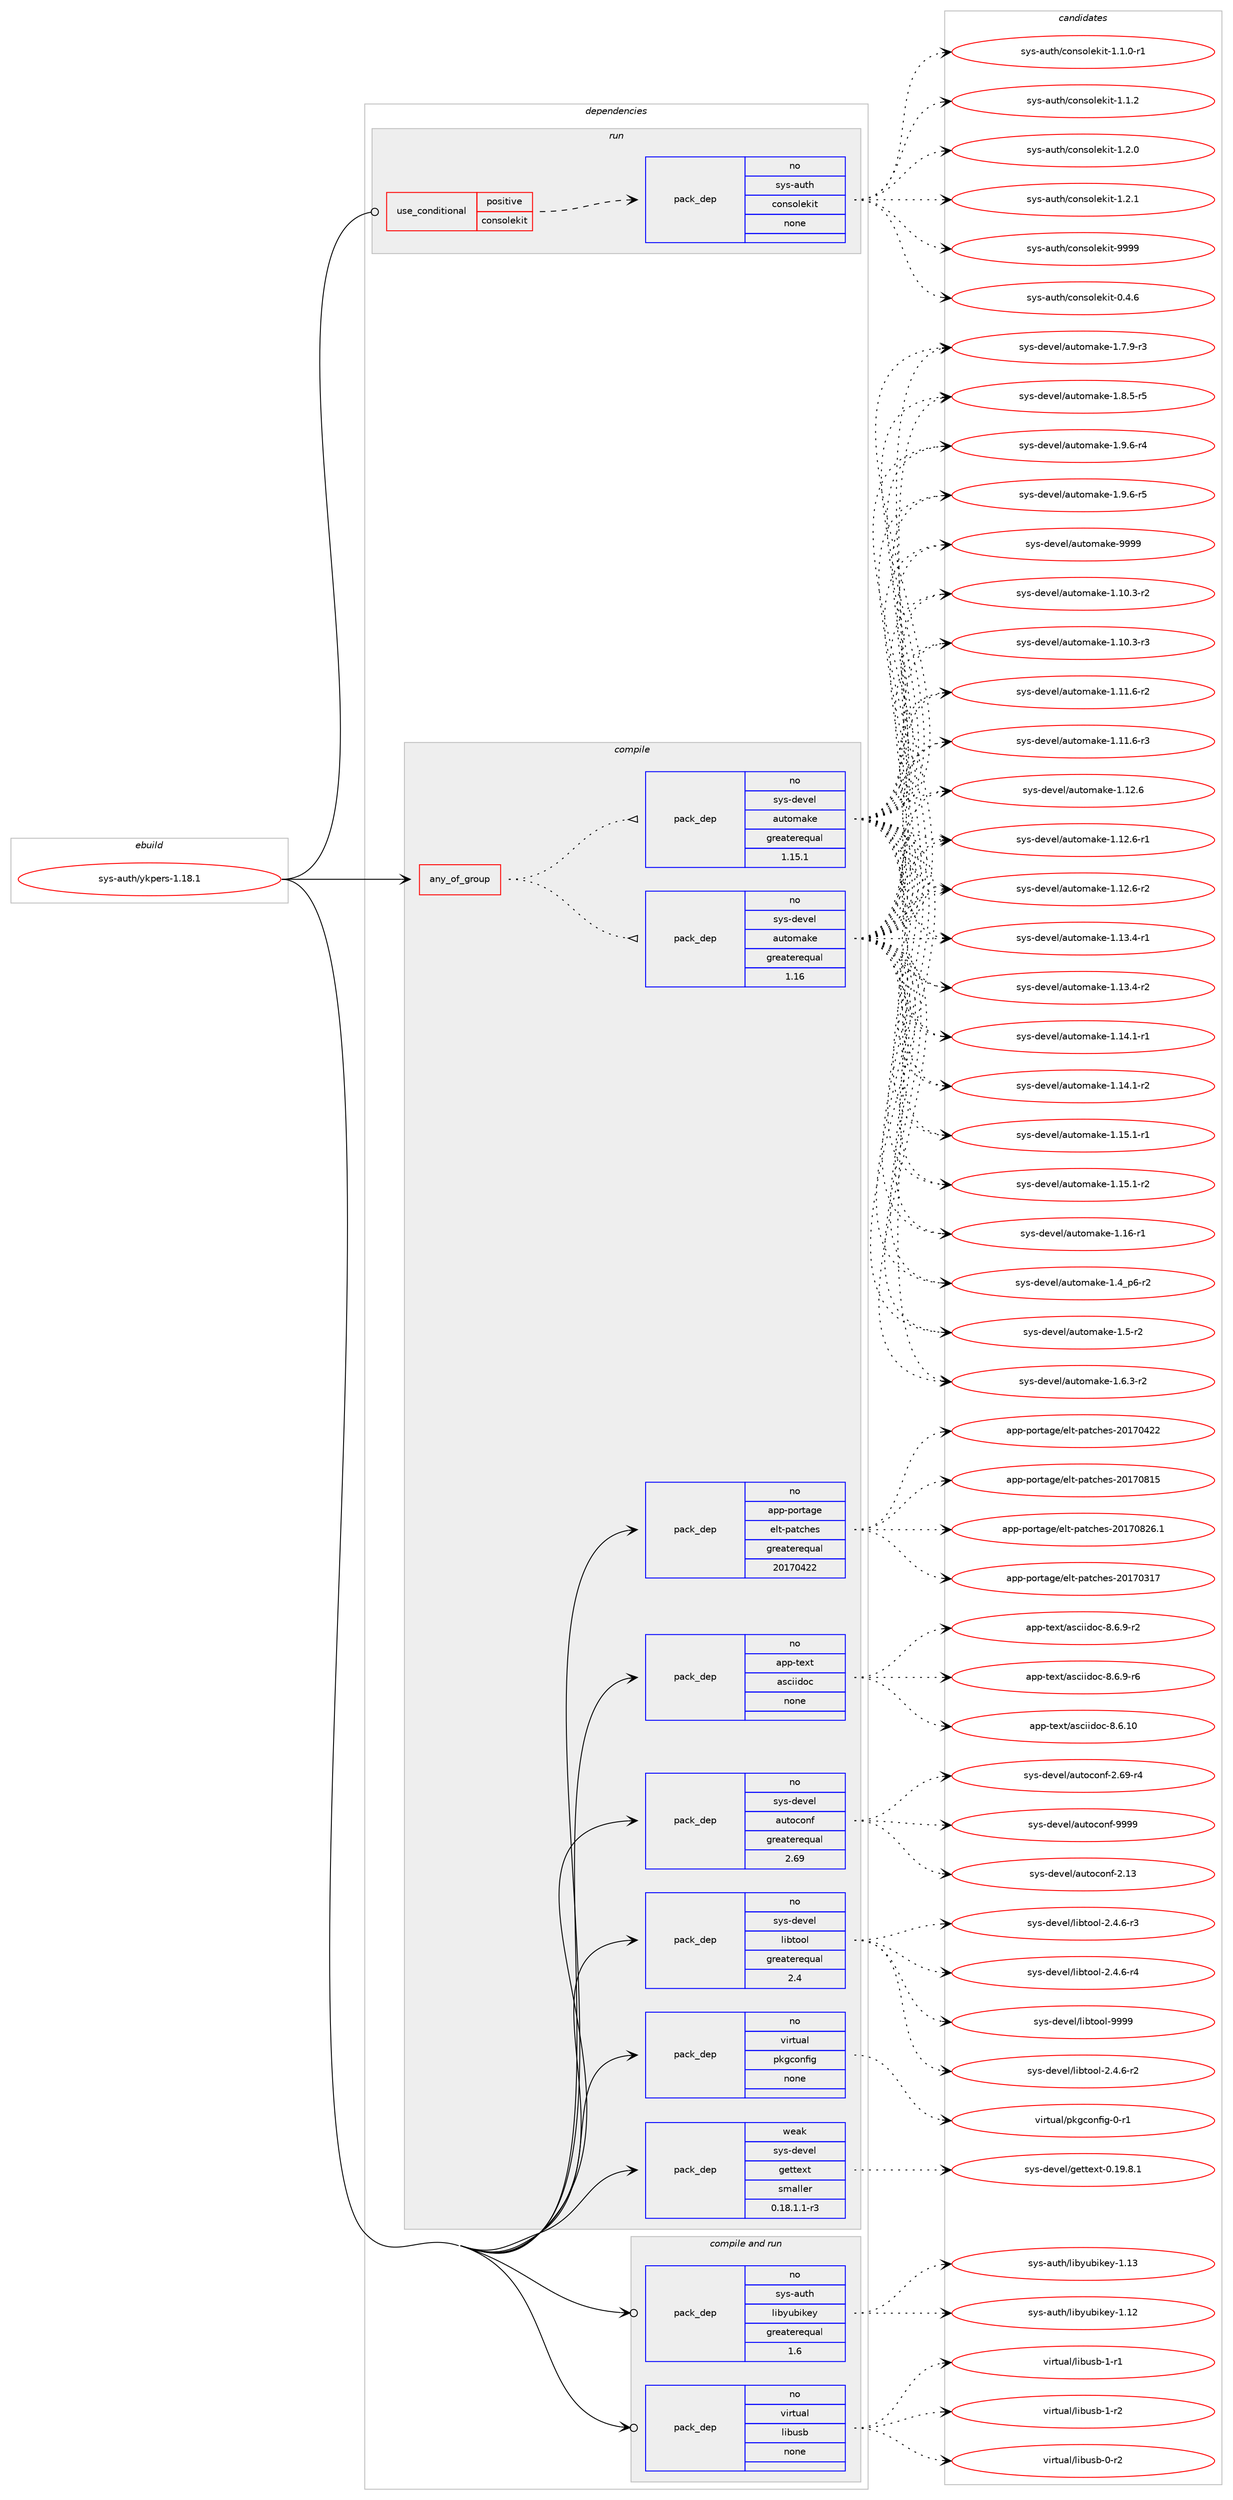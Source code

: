 digraph prolog {

# *************
# Graph options
# *************

newrank=true;
concentrate=true;
compound=true;
graph [rankdir=LR,fontname=Helvetica,fontsize=10,ranksep=1.5];#, ranksep=2.5, nodesep=0.2];
edge  [arrowhead=vee];
node  [fontname=Helvetica,fontsize=10];

# **********
# The ebuild
# **********

subgraph cluster_leftcol {
color=gray;
rank=same;
label=<<i>ebuild</i>>;
id [label="sys-auth/ykpers-1.18.1", color=red, width=4, href="../sys-auth/ykpers-1.18.1.svg"];
}

# ****************
# The dependencies
# ****************

subgraph cluster_midcol {
color=gray;
label=<<i>dependencies</i>>;
subgraph cluster_compile {
fillcolor="#eeeeee";
style=filled;
label=<<i>compile</i>>;
subgraph any42 {
dependency6598 [label=<<TABLE BORDER="0" CELLBORDER="1" CELLSPACING="0" CELLPADDING="4"><TR><TD CELLPADDING="10">any_of_group</TD></TR></TABLE>>, shape=none, color=red];subgraph pack5901 {
dependency6599 [label=<<TABLE BORDER="0" CELLBORDER="1" CELLSPACING="0" CELLPADDING="4" WIDTH="220"><TR><TD ROWSPAN="6" CELLPADDING="30">pack_dep</TD></TR><TR><TD WIDTH="110">no</TD></TR><TR><TD>sys-devel</TD></TR><TR><TD>automake</TD></TR><TR><TD>greaterequal</TD></TR><TR><TD>1.16</TD></TR></TABLE>>, shape=none, color=blue];
}
dependency6598:e -> dependency6599:w [weight=20,style="dotted",arrowhead="oinv"];
subgraph pack5902 {
dependency6600 [label=<<TABLE BORDER="0" CELLBORDER="1" CELLSPACING="0" CELLPADDING="4" WIDTH="220"><TR><TD ROWSPAN="6" CELLPADDING="30">pack_dep</TD></TR><TR><TD WIDTH="110">no</TD></TR><TR><TD>sys-devel</TD></TR><TR><TD>automake</TD></TR><TR><TD>greaterequal</TD></TR><TR><TD>1.15.1</TD></TR></TABLE>>, shape=none, color=blue];
}
dependency6598:e -> dependency6600:w [weight=20,style="dotted",arrowhead="oinv"];
}
id:e -> dependency6598:w [weight=20,style="solid",arrowhead="vee"];
subgraph pack5903 {
dependency6601 [label=<<TABLE BORDER="0" CELLBORDER="1" CELLSPACING="0" CELLPADDING="4" WIDTH="220"><TR><TD ROWSPAN="6" CELLPADDING="30">pack_dep</TD></TR><TR><TD WIDTH="110">no</TD></TR><TR><TD>app-portage</TD></TR><TR><TD>elt-patches</TD></TR><TR><TD>greaterequal</TD></TR><TR><TD>20170422</TD></TR></TABLE>>, shape=none, color=blue];
}
id:e -> dependency6601:w [weight=20,style="solid",arrowhead="vee"];
subgraph pack5904 {
dependency6602 [label=<<TABLE BORDER="0" CELLBORDER="1" CELLSPACING="0" CELLPADDING="4" WIDTH="220"><TR><TD ROWSPAN="6" CELLPADDING="30">pack_dep</TD></TR><TR><TD WIDTH="110">no</TD></TR><TR><TD>app-text</TD></TR><TR><TD>asciidoc</TD></TR><TR><TD>none</TD></TR><TR><TD></TD></TR></TABLE>>, shape=none, color=blue];
}
id:e -> dependency6602:w [weight=20,style="solid",arrowhead="vee"];
subgraph pack5905 {
dependency6603 [label=<<TABLE BORDER="0" CELLBORDER="1" CELLSPACING="0" CELLPADDING="4" WIDTH="220"><TR><TD ROWSPAN="6" CELLPADDING="30">pack_dep</TD></TR><TR><TD WIDTH="110">no</TD></TR><TR><TD>sys-devel</TD></TR><TR><TD>autoconf</TD></TR><TR><TD>greaterequal</TD></TR><TR><TD>2.69</TD></TR></TABLE>>, shape=none, color=blue];
}
id:e -> dependency6603:w [weight=20,style="solid",arrowhead="vee"];
subgraph pack5906 {
dependency6604 [label=<<TABLE BORDER="0" CELLBORDER="1" CELLSPACING="0" CELLPADDING="4" WIDTH="220"><TR><TD ROWSPAN="6" CELLPADDING="30">pack_dep</TD></TR><TR><TD WIDTH="110">no</TD></TR><TR><TD>sys-devel</TD></TR><TR><TD>libtool</TD></TR><TR><TD>greaterequal</TD></TR><TR><TD>2.4</TD></TR></TABLE>>, shape=none, color=blue];
}
id:e -> dependency6604:w [weight=20,style="solid",arrowhead="vee"];
subgraph pack5907 {
dependency6605 [label=<<TABLE BORDER="0" CELLBORDER="1" CELLSPACING="0" CELLPADDING="4" WIDTH="220"><TR><TD ROWSPAN="6" CELLPADDING="30">pack_dep</TD></TR><TR><TD WIDTH="110">no</TD></TR><TR><TD>virtual</TD></TR><TR><TD>pkgconfig</TD></TR><TR><TD>none</TD></TR><TR><TD></TD></TR></TABLE>>, shape=none, color=blue];
}
id:e -> dependency6605:w [weight=20,style="solid",arrowhead="vee"];
subgraph pack5908 {
dependency6606 [label=<<TABLE BORDER="0" CELLBORDER="1" CELLSPACING="0" CELLPADDING="4" WIDTH="220"><TR><TD ROWSPAN="6" CELLPADDING="30">pack_dep</TD></TR><TR><TD WIDTH="110">weak</TD></TR><TR><TD>sys-devel</TD></TR><TR><TD>gettext</TD></TR><TR><TD>smaller</TD></TR><TR><TD>0.18.1.1-r3</TD></TR></TABLE>>, shape=none, color=blue];
}
id:e -> dependency6606:w [weight=20,style="solid",arrowhead="vee"];
}
subgraph cluster_compileandrun {
fillcolor="#eeeeee";
style=filled;
label=<<i>compile and run</i>>;
subgraph pack5909 {
dependency6607 [label=<<TABLE BORDER="0" CELLBORDER="1" CELLSPACING="0" CELLPADDING="4" WIDTH="220"><TR><TD ROWSPAN="6" CELLPADDING="30">pack_dep</TD></TR><TR><TD WIDTH="110">no</TD></TR><TR><TD>sys-auth</TD></TR><TR><TD>libyubikey</TD></TR><TR><TD>greaterequal</TD></TR><TR><TD>1.6</TD></TR></TABLE>>, shape=none, color=blue];
}
id:e -> dependency6607:w [weight=20,style="solid",arrowhead="odotvee"];
subgraph pack5910 {
dependency6608 [label=<<TABLE BORDER="0" CELLBORDER="1" CELLSPACING="0" CELLPADDING="4" WIDTH="220"><TR><TD ROWSPAN="6" CELLPADDING="30">pack_dep</TD></TR><TR><TD WIDTH="110">no</TD></TR><TR><TD>virtual</TD></TR><TR><TD>libusb</TD></TR><TR><TD>none</TD></TR><TR><TD></TD></TR></TABLE>>, shape=none, color=blue];
}
id:e -> dependency6608:w [weight=20,style="solid",arrowhead="odotvee"];
}
subgraph cluster_run {
fillcolor="#eeeeee";
style=filled;
label=<<i>run</i>>;
subgraph cond656 {
dependency6609 [label=<<TABLE BORDER="0" CELLBORDER="1" CELLSPACING="0" CELLPADDING="4"><TR><TD ROWSPAN="3" CELLPADDING="10">use_conditional</TD></TR><TR><TD>positive</TD></TR><TR><TD>consolekit</TD></TR></TABLE>>, shape=none, color=red];
subgraph pack5911 {
dependency6610 [label=<<TABLE BORDER="0" CELLBORDER="1" CELLSPACING="0" CELLPADDING="4" WIDTH="220"><TR><TD ROWSPAN="6" CELLPADDING="30">pack_dep</TD></TR><TR><TD WIDTH="110">no</TD></TR><TR><TD>sys-auth</TD></TR><TR><TD>consolekit</TD></TR><TR><TD>none</TD></TR><TR><TD></TD></TR></TABLE>>, shape=none, color=blue];
}
dependency6609:e -> dependency6610:w [weight=20,style="dashed",arrowhead="vee"];
}
id:e -> dependency6609:w [weight=20,style="solid",arrowhead="odot"];
}
}

# **************
# The candidates
# **************

subgraph cluster_choices {
rank=same;
color=gray;
label=<<i>candidates</i>>;

subgraph choice5901 {
color=black;
nodesep=1;
choice11512111545100101118101108479711711611110997107101454946494846514511450 [label="sys-devel/automake-1.10.3-r2", color=red, width=4,href="../sys-devel/automake-1.10.3-r2.svg"];
choice11512111545100101118101108479711711611110997107101454946494846514511451 [label="sys-devel/automake-1.10.3-r3", color=red, width=4,href="../sys-devel/automake-1.10.3-r3.svg"];
choice11512111545100101118101108479711711611110997107101454946494946544511450 [label="sys-devel/automake-1.11.6-r2", color=red, width=4,href="../sys-devel/automake-1.11.6-r2.svg"];
choice11512111545100101118101108479711711611110997107101454946494946544511451 [label="sys-devel/automake-1.11.6-r3", color=red, width=4,href="../sys-devel/automake-1.11.6-r3.svg"];
choice1151211154510010111810110847971171161111099710710145494649504654 [label="sys-devel/automake-1.12.6", color=red, width=4,href="../sys-devel/automake-1.12.6.svg"];
choice11512111545100101118101108479711711611110997107101454946495046544511449 [label="sys-devel/automake-1.12.6-r1", color=red, width=4,href="../sys-devel/automake-1.12.6-r1.svg"];
choice11512111545100101118101108479711711611110997107101454946495046544511450 [label="sys-devel/automake-1.12.6-r2", color=red, width=4,href="../sys-devel/automake-1.12.6-r2.svg"];
choice11512111545100101118101108479711711611110997107101454946495146524511449 [label="sys-devel/automake-1.13.4-r1", color=red, width=4,href="../sys-devel/automake-1.13.4-r1.svg"];
choice11512111545100101118101108479711711611110997107101454946495146524511450 [label="sys-devel/automake-1.13.4-r2", color=red, width=4,href="../sys-devel/automake-1.13.4-r2.svg"];
choice11512111545100101118101108479711711611110997107101454946495246494511449 [label="sys-devel/automake-1.14.1-r1", color=red, width=4,href="../sys-devel/automake-1.14.1-r1.svg"];
choice11512111545100101118101108479711711611110997107101454946495246494511450 [label="sys-devel/automake-1.14.1-r2", color=red, width=4,href="../sys-devel/automake-1.14.1-r2.svg"];
choice11512111545100101118101108479711711611110997107101454946495346494511449 [label="sys-devel/automake-1.15.1-r1", color=red, width=4,href="../sys-devel/automake-1.15.1-r1.svg"];
choice11512111545100101118101108479711711611110997107101454946495346494511450 [label="sys-devel/automake-1.15.1-r2", color=red, width=4,href="../sys-devel/automake-1.15.1-r2.svg"];
choice1151211154510010111810110847971171161111099710710145494649544511449 [label="sys-devel/automake-1.16-r1", color=red, width=4,href="../sys-devel/automake-1.16-r1.svg"];
choice115121115451001011181011084797117116111109971071014549465295112544511450 [label="sys-devel/automake-1.4_p6-r2", color=red, width=4,href="../sys-devel/automake-1.4_p6-r2.svg"];
choice11512111545100101118101108479711711611110997107101454946534511450 [label="sys-devel/automake-1.5-r2", color=red, width=4,href="../sys-devel/automake-1.5-r2.svg"];
choice115121115451001011181011084797117116111109971071014549465446514511450 [label="sys-devel/automake-1.6.3-r2", color=red, width=4,href="../sys-devel/automake-1.6.3-r2.svg"];
choice115121115451001011181011084797117116111109971071014549465546574511451 [label="sys-devel/automake-1.7.9-r3", color=red, width=4,href="../sys-devel/automake-1.7.9-r3.svg"];
choice115121115451001011181011084797117116111109971071014549465646534511453 [label="sys-devel/automake-1.8.5-r5", color=red, width=4,href="../sys-devel/automake-1.8.5-r5.svg"];
choice115121115451001011181011084797117116111109971071014549465746544511452 [label="sys-devel/automake-1.9.6-r4", color=red, width=4,href="../sys-devel/automake-1.9.6-r4.svg"];
choice115121115451001011181011084797117116111109971071014549465746544511453 [label="sys-devel/automake-1.9.6-r5", color=red, width=4,href="../sys-devel/automake-1.9.6-r5.svg"];
choice115121115451001011181011084797117116111109971071014557575757 [label="sys-devel/automake-9999", color=red, width=4,href="../sys-devel/automake-9999.svg"];
dependency6599:e -> choice11512111545100101118101108479711711611110997107101454946494846514511450:w [style=dotted,weight="100"];
dependency6599:e -> choice11512111545100101118101108479711711611110997107101454946494846514511451:w [style=dotted,weight="100"];
dependency6599:e -> choice11512111545100101118101108479711711611110997107101454946494946544511450:w [style=dotted,weight="100"];
dependency6599:e -> choice11512111545100101118101108479711711611110997107101454946494946544511451:w [style=dotted,weight="100"];
dependency6599:e -> choice1151211154510010111810110847971171161111099710710145494649504654:w [style=dotted,weight="100"];
dependency6599:e -> choice11512111545100101118101108479711711611110997107101454946495046544511449:w [style=dotted,weight="100"];
dependency6599:e -> choice11512111545100101118101108479711711611110997107101454946495046544511450:w [style=dotted,weight="100"];
dependency6599:e -> choice11512111545100101118101108479711711611110997107101454946495146524511449:w [style=dotted,weight="100"];
dependency6599:e -> choice11512111545100101118101108479711711611110997107101454946495146524511450:w [style=dotted,weight="100"];
dependency6599:e -> choice11512111545100101118101108479711711611110997107101454946495246494511449:w [style=dotted,weight="100"];
dependency6599:e -> choice11512111545100101118101108479711711611110997107101454946495246494511450:w [style=dotted,weight="100"];
dependency6599:e -> choice11512111545100101118101108479711711611110997107101454946495346494511449:w [style=dotted,weight="100"];
dependency6599:e -> choice11512111545100101118101108479711711611110997107101454946495346494511450:w [style=dotted,weight="100"];
dependency6599:e -> choice1151211154510010111810110847971171161111099710710145494649544511449:w [style=dotted,weight="100"];
dependency6599:e -> choice115121115451001011181011084797117116111109971071014549465295112544511450:w [style=dotted,weight="100"];
dependency6599:e -> choice11512111545100101118101108479711711611110997107101454946534511450:w [style=dotted,weight="100"];
dependency6599:e -> choice115121115451001011181011084797117116111109971071014549465446514511450:w [style=dotted,weight="100"];
dependency6599:e -> choice115121115451001011181011084797117116111109971071014549465546574511451:w [style=dotted,weight="100"];
dependency6599:e -> choice115121115451001011181011084797117116111109971071014549465646534511453:w [style=dotted,weight="100"];
dependency6599:e -> choice115121115451001011181011084797117116111109971071014549465746544511452:w [style=dotted,weight="100"];
dependency6599:e -> choice115121115451001011181011084797117116111109971071014549465746544511453:w [style=dotted,weight="100"];
dependency6599:e -> choice115121115451001011181011084797117116111109971071014557575757:w [style=dotted,weight="100"];
}
subgraph choice5902 {
color=black;
nodesep=1;
choice11512111545100101118101108479711711611110997107101454946494846514511450 [label="sys-devel/automake-1.10.3-r2", color=red, width=4,href="../sys-devel/automake-1.10.3-r2.svg"];
choice11512111545100101118101108479711711611110997107101454946494846514511451 [label="sys-devel/automake-1.10.3-r3", color=red, width=4,href="../sys-devel/automake-1.10.3-r3.svg"];
choice11512111545100101118101108479711711611110997107101454946494946544511450 [label="sys-devel/automake-1.11.6-r2", color=red, width=4,href="../sys-devel/automake-1.11.6-r2.svg"];
choice11512111545100101118101108479711711611110997107101454946494946544511451 [label="sys-devel/automake-1.11.6-r3", color=red, width=4,href="../sys-devel/automake-1.11.6-r3.svg"];
choice1151211154510010111810110847971171161111099710710145494649504654 [label="sys-devel/automake-1.12.6", color=red, width=4,href="../sys-devel/automake-1.12.6.svg"];
choice11512111545100101118101108479711711611110997107101454946495046544511449 [label="sys-devel/automake-1.12.6-r1", color=red, width=4,href="../sys-devel/automake-1.12.6-r1.svg"];
choice11512111545100101118101108479711711611110997107101454946495046544511450 [label="sys-devel/automake-1.12.6-r2", color=red, width=4,href="../sys-devel/automake-1.12.6-r2.svg"];
choice11512111545100101118101108479711711611110997107101454946495146524511449 [label="sys-devel/automake-1.13.4-r1", color=red, width=4,href="../sys-devel/automake-1.13.4-r1.svg"];
choice11512111545100101118101108479711711611110997107101454946495146524511450 [label="sys-devel/automake-1.13.4-r2", color=red, width=4,href="../sys-devel/automake-1.13.4-r2.svg"];
choice11512111545100101118101108479711711611110997107101454946495246494511449 [label="sys-devel/automake-1.14.1-r1", color=red, width=4,href="../sys-devel/automake-1.14.1-r1.svg"];
choice11512111545100101118101108479711711611110997107101454946495246494511450 [label="sys-devel/automake-1.14.1-r2", color=red, width=4,href="../sys-devel/automake-1.14.1-r2.svg"];
choice11512111545100101118101108479711711611110997107101454946495346494511449 [label="sys-devel/automake-1.15.1-r1", color=red, width=4,href="../sys-devel/automake-1.15.1-r1.svg"];
choice11512111545100101118101108479711711611110997107101454946495346494511450 [label="sys-devel/automake-1.15.1-r2", color=red, width=4,href="../sys-devel/automake-1.15.1-r2.svg"];
choice1151211154510010111810110847971171161111099710710145494649544511449 [label="sys-devel/automake-1.16-r1", color=red, width=4,href="../sys-devel/automake-1.16-r1.svg"];
choice115121115451001011181011084797117116111109971071014549465295112544511450 [label="sys-devel/automake-1.4_p6-r2", color=red, width=4,href="../sys-devel/automake-1.4_p6-r2.svg"];
choice11512111545100101118101108479711711611110997107101454946534511450 [label="sys-devel/automake-1.5-r2", color=red, width=4,href="../sys-devel/automake-1.5-r2.svg"];
choice115121115451001011181011084797117116111109971071014549465446514511450 [label="sys-devel/automake-1.6.3-r2", color=red, width=4,href="../sys-devel/automake-1.6.3-r2.svg"];
choice115121115451001011181011084797117116111109971071014549465546574511451 [label="sys-devel/automake-1.7.9-r3", color=red, width=4,href="../sys-devel/automake-1.7.9-r3.svg"];
choice115121115451001011181011084797117116111109971071014549465646534511453 [label="sys-devel/automake-1.8.5-r5", color=red, width=4,href="../sys-devel/automake-1.8.5-r5.svg"];
choice115121115451001011181011084797117116111109971071014549465746544511452 [label="sys-devel/automake-1.9.6-r4", color=red, width=4,href="../sys-devel/automake-1.9.6-r4.svg"];
choice115121115451001011181011084797117116111109971071014549465746544511453 [label="sys-devel/automake-1.9.6-r5", color=red, width=4,href="../sys-devel/automake-1.9.6-r5.svg"];
choice115121115451001011181011084797117116111109971071014557575757 [label="sys-devel/automake-9999", color=red, width=4,href="../sys-devel/automake-9999.svg"];
dependency6600:e -> choice11512111545100101118101108479711711611110997107101454946494846514511450:w [style=dotted,weight="100"];
dependency6600:e -> choice11512111545100101118101108479711711611110997107101454946494846514511451:w [style=dotted,weight="100"];
dependency6600:e -> choice11512111545100101118101108479711711611110997107101454946494946544511450:w [style=dotted,weight="100"];
dependency6600:e -> choice11512111545100101118101108479711711611110997107101454946494946544511451:w [style=dotted,weight="100"];
dependency6600:e -> choice1151211154510010111810110847971171161111099710710145494649504654:w [style=dotted,weight="100"];
dependency6600:e -> choice11512111545100101118101108479711711611110997107101454946495046544511449:w [style=dotted,weight="100"];
dependency6600:e -> choice11512111545100101118101108479711711611110997107101454946495046544511450:w [style=dotted,weight="100"];
dependency6600:e -> choice11512111545100101118101108479711711611110997107101454946495146524511449:w [style=dotted,weight="100"];
dependency6600:e -> choice11512111545100101118101108479711711611110997107101454946495146524511450:w [style=dotted,weight="100"];
dependency6600:e -> choice11512111545100101118101108479711711611110997107101454946495246494511449:w [style=dotted,weight="100"];
dependency6600:e -> choice11512111545100101118101108479711711611110997107101454946495246494511450:w [style=dotted,weight="100"];
dependency6600:e -> choice11512111545100101118101108479711711611110997107101454946495346494511449:w [style=dotted,weight="100"];
dependency6600:e -> choice11512111545100101118101108479711711611110997107101454946495346494511450:w [style=dotted,weight="100"];
dependency6600:e -> choice1151211154510010111810110847971171161111099710710145494649544511449:w [style=dotted,weight="100"];
dependency6600:e -> choice115121115451001011181011084797117116111109971071014549465295112544511450:w [style=dotted,weight="100"];
dependency6600:e -> choice11512111545100101118101108479711711611110997107101454946534511450:w [style=dotted,weight="100"];
dependency6600:e -> choice115121115451001011181011084797117116111109971071014549465446514511450:w [style=dotted,weight="100"];
dependency6600:e -> choice115121115451001011181011084797117116111109971071014549465546574511451:w [style=dotted,weight="100"];
dependency6600:e -> choice115121115451001011181011084797117116111109971071014549465646534511453:w [style=dotted,weight="100"];
dependency6600:e -> choice115121115451001011181011084797117116111109971071014549465746544511452:w [style=dotted,weight="100"];
dependency6600:e -> choice115121115451001011181011084797117116111109971071014549465746544511453:w [style=dotted,weight="100"];
dependency6600:e -> choice115121115451001011181011084797117116111109971071014557575757:w [style=dotted,weight="100"];
}
subgraph choice5903 {
color=black;
nodesep=1;
choice97112112451121111141169710310147101108116451129711699104101115455048495548514955 [label="app-portage/elt-patches-20170317", color=red, width=4,href="../app-portage/elt-patches-20170317.svg"];
choice97112112451121111141169710310147101108116451129711699104101115455048495548525050 [label="app-portage/elt-patches-20170422", color=red, width=4,href="../app-portage/elt-patches-20170422.svg"];
choice97112112451121111141169710310147101108116451129711699104101115455048495548564953 [label="app-portage/elt-patches-20170815", color=red, width=4,href="../app-portage/elt-patches-20170815.svg"];
choice971121124511211111411697103101471011081164511297116991041011154550484955485650544649 [label="app-portage/elt-patches-20170826.1", color=red, width=4,href="../app-portage/elt-patches-20170826.1.svg"];
dependency6601:e -> choice97112112451121111141169710310147101108116451129711699104101115455048495548514955:w [style=dotted,weight="100"];
dependency6601:e -> choice97112112451121111141169710310147101108116451129711699104101115455048495548525050:w [style=dotted,weight="100"];
dependency6601:e -> choice97112112451121111141169710310147101108116451129711699104101115455048495548564953:w [style=dotted,weight="100"];
dependency6601:e -> choice971121124511211111411697103101471011081164511297116991041011154550484955485650544649:w [style=dotted,weight="100"];
}
subgraph choice5904 {
color=black;
nodesep=1;
choice97112112451161011201164797115991051051001119945564654464948 [label="app-text/asciidoc-8.6.10", color=red, width=4,href="../app-text/asciidoc-8.6.10.svg"];
choice9711211245116101120116479711599105105100111994556465446574511450 [label="app-text/asciidoc-8.6.9-r2", color=red, width=4,href="../app-text/asciidoc-8.6.9-r2.svg"];
choice9711211245116101120116479711599105105100111994556465446574511454 [label="app-text/asciidoc-8.6.9-r6", color=red, width=4,href="../app-text/asciidoc-8.6.9-r6.svg"];
dependency6602:e -> choice97112112451161011201164797115991051051001119945564654464948:w [style=dotted,weight="100"];
dependency6602:e -> choice9711211245116101120116479711599105105100111994556465446574511450:w [style=dotted,weight="100"];
dependency6602:e -> choice9711211245116101120116479711599105105100111994556465446574511454:w [style=dotted,weight="100"];
}
subgraph choice5905 {
color=black;
nodesep=1;
choice115121115451001011181011084797117116111991111101024550464951 [label="sys-devel/autoconf-2.13", color=red, width=4,href="../sys-devel/autoconf-2.13.svg"];
choice1151211154510010111810110847971171161119911111010245504654574511452 [label="sys-devel/autoconf-2.69-r4", color=red, width=4,href="../sys-devel/autoconf-2.69-r4.svg"];
choice115121115451001011181011084797117116111991111101024557575757 [label="sys-devel/autoconf-9999", color=red, width=4,href="../sys-devel/autoconf-9999.svg"];
dependency6603:e -> choice115121115451001011181011084797117116111991111101024550464951:w [style=dotted,weight="100"];
dependency6603:e -> choice1151211154510010111810110847971171161119911111010245504654574511452:w [style=dotted,weight="100"];
dependency6603:e -> choice115121115451001011181011084797117116111991111101024557575757:w [style=dotted,weight="100"];
}
subgraph choice5906 {
color=black;
nodesep=1;
choice1151211154510010111810110847108105981161111111084550465246544511450 [label="sys-devel/libtool-2.4.6-r2", color=red, width=4,href="../sys-devel/libtool-2.4.6-r2.svg"];
choice1151211154510010111810110847108105981161111111084550465246544511451 [label="sys-devel/libtool-2.4.6-r3", color=red, width=4,href="../sys-devel/libtool-2.4.6-r3.svg"];
choice1151211154510010111810110847108105981161111111084550465246544511452 [label="sys-devel/libtool-2.4.6-r4", color=red, width=4,href="../sys-devel/libtool-2.4.6-r4.svg"];
choice1151211154510010111810110847108105981161111111084557575757 [label="sys-devel/libtool-9999", color=red, width=4,href="../sys-devel/libtool-9999.svg"];
dependency6604:e -> choice1151211154510010111810110847108105981161111111084550465246544511450:w [style=dotted,weight="100"];
dependency6604:e -> choice1151211154510010111810110847108105981161111111084550465246544511451:w [style=dotted,weight="100"];
dependency6604:e -> choice1151211154510010111810110847108105981161111111084550465246544511452:w [style=dotted,weight="100"];
dependency6604:e -> choice1151211154510010111810110847108105981161111111084557575757:w [style=dotted,weight="100"];
}
subgraph choice5907 {
color=black;
nodesep=1;
choice11810511411611797108471121071039911111010210510345484511449 [label="virtual/pkgconfig-0-r1", color=red, width=4,href="../virtual/pkgconfig-0-r1.svg"];
dependency6605:e -> choice11810511411611797108471121071039911111010210510345484511449:w [style=dotted,weight="100"];
}
subgraph choice5908 {
color=black;
nodesep=1;
choice1151211154510010111810110847103101116116101120116454846495746564649 [label="sys-devel/gettext-0.19.8.1", color=red, width=4,href="../sys-devel/gettext-0.19.8.1.svg"];
dependency6606:e -> choice1151211154510010111810110847103101116116101120116454846495746564649:w [style=dotted,weight="100"];
}
subgraph choice5909 {
color=black;
nodesep=1;
choice11512111545971171161044710810598121117981051071011214549464950 [label="sys-auth/libyubikey-1.12", color=red, width=4,href="../sys-auth/libyubikey-1.12.svg"];
choice11512111545971171161044710810598121117981051071011214549464951 [label="sys-auth/libyubikey-1.13", color=red, width=4,href="../sys-auth/libyubikey-1.13.svg"];
dependency6607:e -> choice11512111545971171161044710810598121117981051071011214549464950:w [style=dotted,weight="100"];
dependency6607:e -> choice11512111545971171161044710810598121117981051071011214549464951:w [style=dotted,weight="100"];
}
subgraph choice5910 {
color=black;
nodesep=1;
choice1181051141161179710847108105981171159845484511450 [label="virtual/libusb-0-r2", color=red, width=4,href="../virtual/libusb-0-r2.svg"];
choice1181051141161179710847108105981171159845494511449 [label="virtual/libusb-1-r1", color=red, width=4,href="../virtual/libusb-1-r1.svg"];
choice1181051141161179710847108105981171159845494511450 [label="virtual/libusb-1-r2", color=red, width=4,href="../virtual/libusb-1-r2.svg"];
dependency6608:e -> choice1181051141161179710847108105981171159845484511450:w [style=dotted,weight="100"];
dependency6608:e -> choice1181051141161179710847108105981171159845494511449:w [style=dotted,weight="100"];
dependency6608:e -> choice1181051141161179710847108105981171159845494511450:w [style=dotted,weight="100"];
}
subgraph choice5911 {
color=black;
nodesep=1;
choice11512111545971171161044799111110115111108101107105116454846524654 [label="sys-auth/consolekit-0.4.6", color=red, width=4,href="../sys-auth/consolekit-0.4.6.svg"];
choice115121115459711711610447991111101151111081011071051164549464946484511449 [label="sys-auth/consolekit-1.1.0-r1", color=red, width=4,href="../sys-auth/consolekit-1.1.0-r1.svg"];
choice11512111545971171161044799111110115111108101107105116454946494650 [label="sys-auth/consolekit-1.1.2", color=red, width=4,href="../sys-auth/consolekit-1.1.2.svg"];
choice11512111545971171161044799111110115111108101107105116454946504648 [label="sys-auth/consolekit-1.2.0", color=red, width=4,href="../sys-auth/consolekit-1.2.0.svg"];
choice11512111545971171161044799111110115111108101107105116454946504649 [label="sys-auth/consolekit-1.2.1", color=red, width=4,href="../sys-auth/consolekit-1.2.1.svg"];
choice115121115459711711610447991111101151111081011071051164557575757 [label="sys-auth/consolekit-9999", color=red, width=4,href="../sys-auth/consolekit-9999.svg"];
dependency6610:e -> choice11512111545971171161044799111110115111108101107105116454846524654:w [style=dotted,weight="100"];
dependency6610:e -> choice115121115459711711610447991111101151111081011071051164549464946484511449:w [style=dotted,weight="100"];
dependency6610:e -> choice11512111545971171161044799111110115111108101107105116454946494650:w [style=dotted,weight="100"];
dependency6610:e -> choice11512111545971171161044799111110115111108101107105116454946504648:w [style=dotted,weight="100"];
dependency6610:e -> choice11512111545971171161044799111110115111108101107105116454946504649:w [style=dotted,weight="100"];
dependency6610:e -> choice115121115459711711610447991111101151111081011071051164557575757:w [style=dotted,weight="100"];
}
}

}
